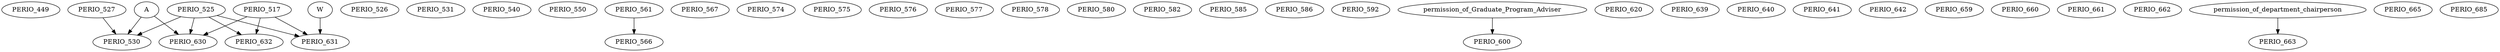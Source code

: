 digraph G {
    PERIO_449;
    PERIO_517;
    PERIO_525;
    PERIO_526;
    edge [color=black];
    PERIO_525 -> PERIO_530;
    PERIO_527 -> PERIO_530;
    A -> PERIO_530;
    PERIO_531;
    PERIO_540;
    PERIO_550;
    PERIO_561;
    edge [color=black];
    PERIO_561 -> PERIO_566;
    PERIO_567;
    PERIO_574;
    PERIO_575;
    PERIO_576;
    PERIO_577;
    PERIO_578;
    PERIO_580;
    PERIO_582;
    PERIO_585;
    PERIO_586;
    PERIO_592;
    edge [color=black];
    permission_of_Graduate_Program_Adviser -> PERIO_600;
    PERIO_620;
    edge [color=black];
    PERIO_517 -> PERIO_630;
    PERIO_525 -> PERIO_630;
    A -> PERIO_630;
    edge [color=black];
    PERIO_517 -> PERIO_631;
    PERIO_525 -> PERIO_631;
    W -> PERIO_631;
    edge [color=black];
    PERIO_517 -> PERIO_632;
    PERIO_525 -> PERIO_632;
    PERIO_639;
    PERIO_640;
    PERIO_641;
    PERIO_642;
    PERIO_659;
    PERIO_660;
    PERIO_661;
    PERIO_662;
    edge [color=black];
    permission_of_department_chairperson -> PERIO_663;
    PERIO_665;
    PERIO_685;
}
